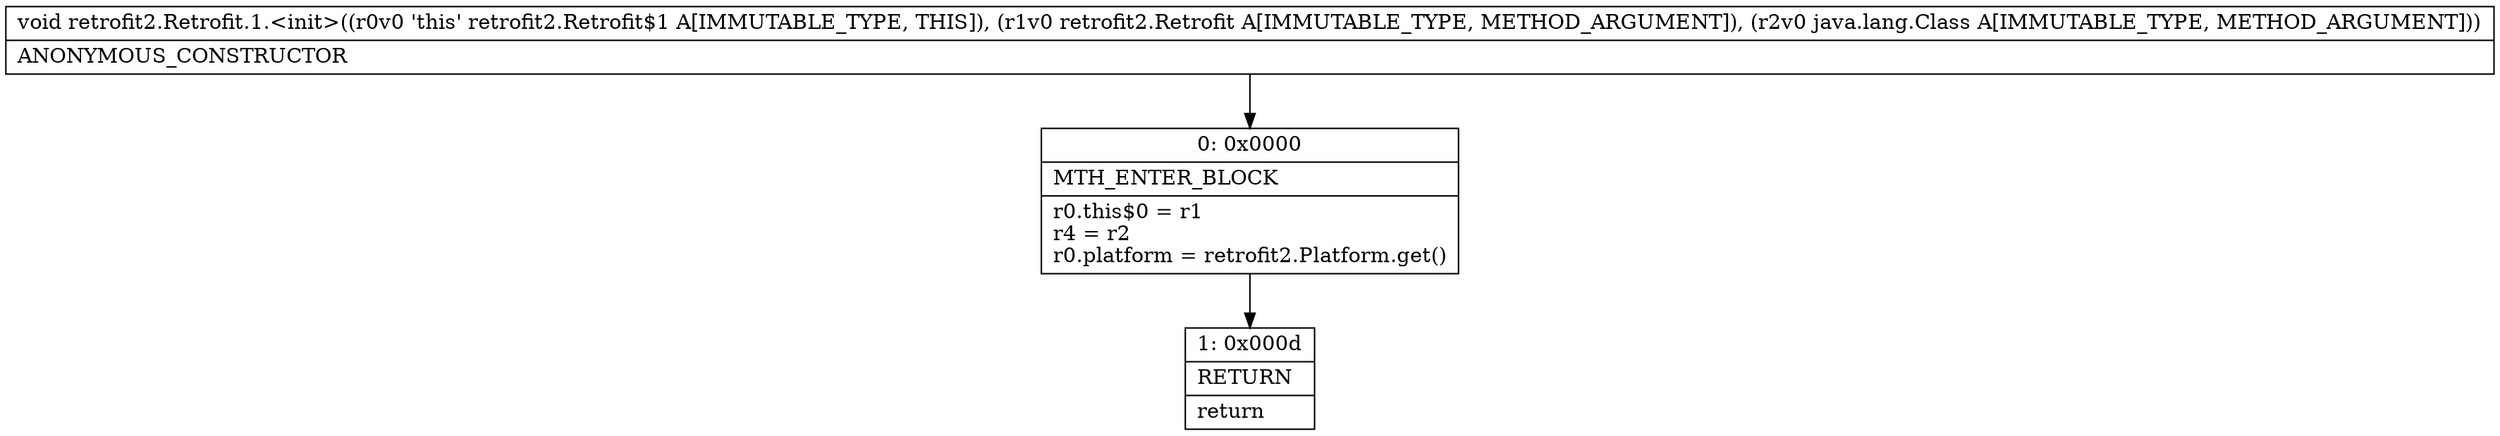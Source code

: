 digraph "CFG forretrofit2.Retrofit.1.\<init\>(Lretrofit2\/Retrofit;Ljava\/lang\/Class;)V" {
Node_0 [shape=record,label="{0\:\ 0x0000|MTH_ENTER_BLOCK\l|r0.this$0 = r1\lr4 = r2\lr0.platform = retrofit2.Platform.get()\l}"];
Node_1 [shape=record,label="{1\:\ 0x000d|RETURN\l|return\l}"];
MethodNode[shape=record,label="{void retrofit2.Retrofit.1.\<init\>((r0v0 'this' retrofit2.Retrofit$1 A[IMMUTABLE_TYPE, THIS]), (r1v0 retrofit2.Retrofit A[IMMUTABLE_TYPE, METHOD_ARGUMENT]), (r2v0 java.lang.Class A[IMMUTABLE_TYPE, METHOD_ARGUMENT]))  | ANONYMOUS_CONSTRUCTOR\l}"];
MethodNode -> Node_0;
Node_0 -> Node_1;
}

